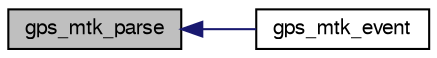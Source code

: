 digraph "gps_mtk_parse"
{
  edge [fontname="FreeSans",fontsize="10",labelfontname="FreeSans",labelfontsize="10"];
  node [fontname="FreeSans",fontsize="10",shape=record];
  rankdir="LR";
  Node1 [label="gps_mtk_parse",height=0.2,width=0.4,color="black", fillcolor="grey75", style="filled", fontcolor="black"];
  Node1 -> Node2 [dir="back",color="midnightblue",fontsize="10",style="solid",fontname="FreeSans"];
  Node2 [label="gps_mtk_event",height=0.2,width=0.4,color="black", fillcolor="white", style="filled",URL="$gps__mtk_8h.html#a3bda5c48225bc464a4d6a326f32c123d"];
}
